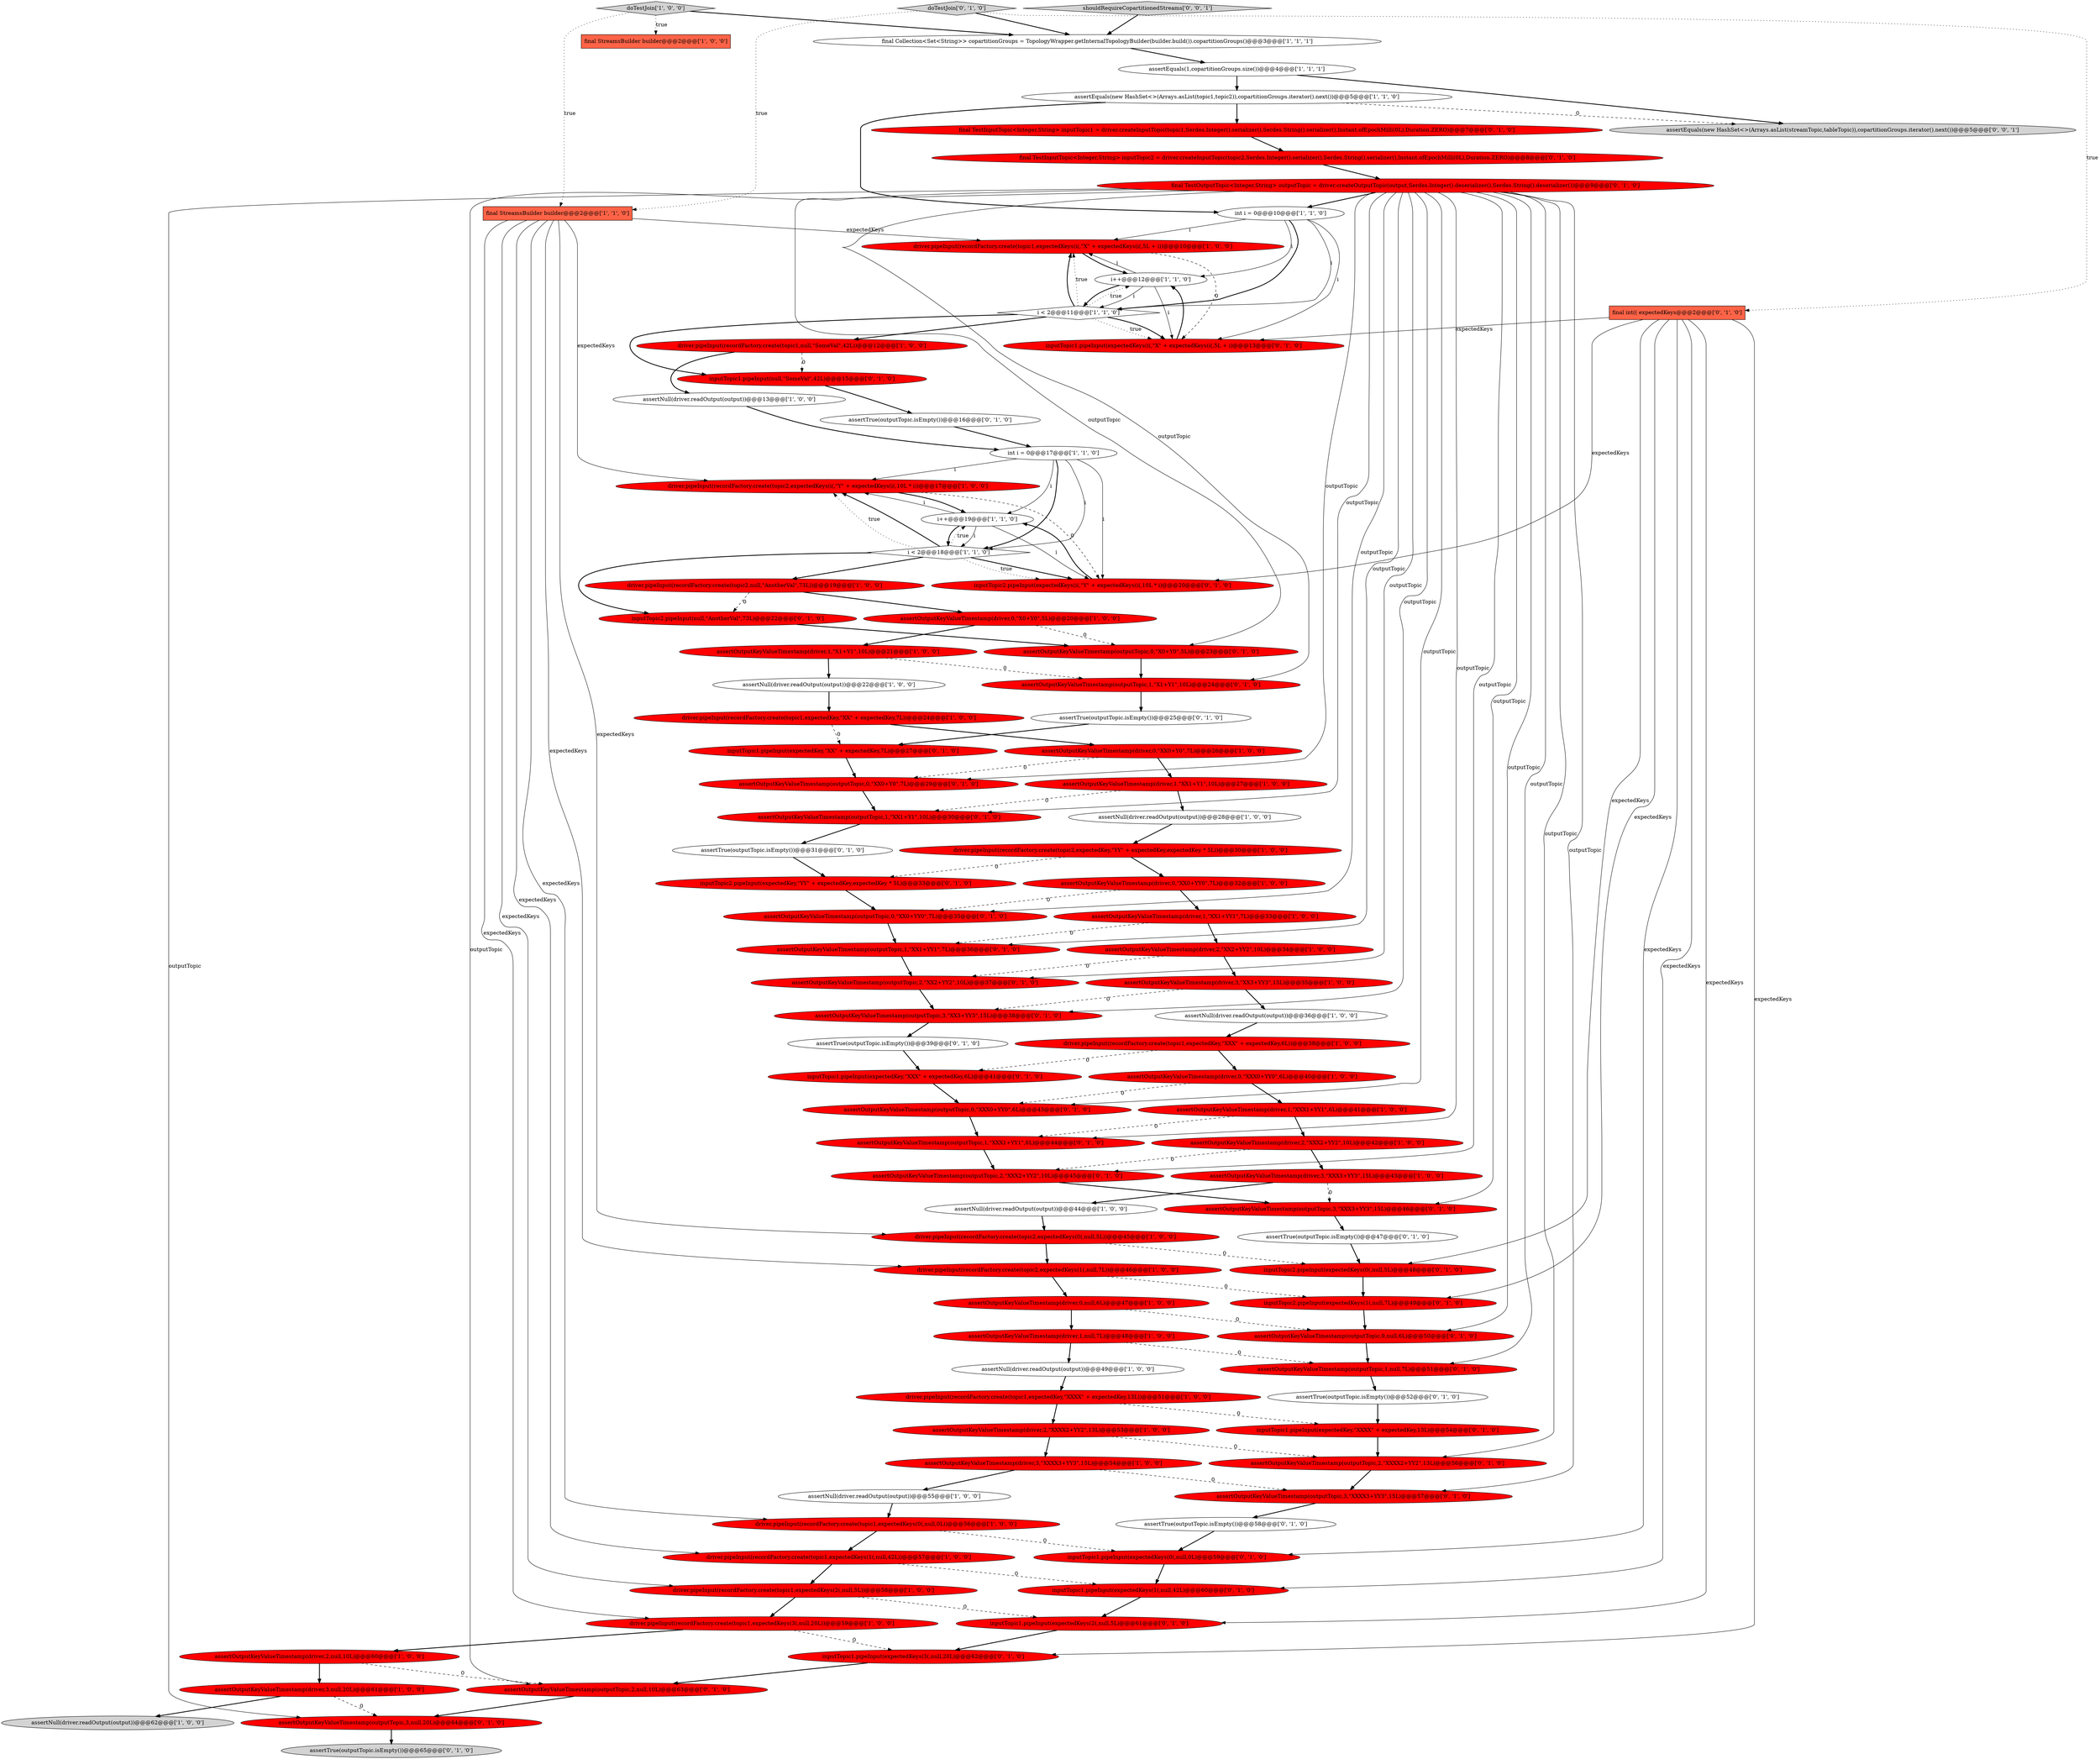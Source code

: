 digraph {
26 [style = filled, label = "assertOutputKeyValueTimestamp(driver,1,\"XX1+YY1\",7L)@@@33@@@['1', '0', '0']", fillcolor = red, shape = ellipse image = "AAA1AAABBB1BBB"];
45 [style = filled, label = "assertNull(driver.readOutput(output))@@@36@@@['1', '0', '0']", fillcolor = white, shape = ellipse image = "AAA0AAABBB1BBB"];
27 [style = filled, label = "driver.pipeInput(recordFactory.create(topic1,expectedKeys(0(,null,0L))@@@56@@@['1', '0', '0']", fillcolor = red, shape = ellipse image = "AAA1AAABBB1BBB"];
98 [style = filled, label = "assertEquals(new HashSet<>(Arrays.asList(streamTopic,tableTopic)),copartitionGroups.iterator().next())@@@5@@@['0', '0', '1']", fillcolor = lightgray, shape = ellipse image = "AAA0AAABBB3BBB"];
52 [style = filled, label = "inputTopic1.pipeInput(expectedKey,\"XX\" + expectedKey,7L)@@@27@@@['0', '1', '0']", fillcolor = red, shape = ellipse image = "AAA1AAABBB2BBB"];
89 [style = filled, label = "assertTrue(outputTopic.isEmpty())@@@31@@@['0', '1', '0']", fillcolor = white, shape = ellipse image = "AAA0AAABBB2BBB"];
20 [style = filled, label = "assertOutputKeyValueTimestamp(driver,1,\"X1+Y1\",10L)@@@21@@@['1', '0', '0']", fillcolor = red, shape = ellipse image = "AAA1AAABBB1BBB"];
32 [style = filled, label = "final StreamsBuilder builder@@@2@@@['1', '1', '0']", fillcolor = tomato, shape = box image = "AAA0AAABBB1BBB"];
5 [style = filled, label = "i++@@@12@@@['1', '1', '0']", fillcolor = white, shape = ellipse image = "AAA0AAABBB1BBB"];
3 [style = filled, label = "driver.pipeInput(recordFactory.create(topic1,expectedKeys(3(,null,20L))@@@59@@@['1', '0', '0']", fillcolor = red, shape = ellipse image = "AAA1AAABBB1BBB"];
85 [style = filled, label = "inputTopic2.pipeInput(expectedKeys(1(,null,7L)@@@49@@@['0', '1', '0']", fillcolor = red, shape = ellipse image = "AAA1AAABBB2BBB"];
66 [style = filled, label = "assertTrue(outputTopic.isEmpty())@@@25@@@['0', '1', '0']", fillcolor = white, shape = ellipse image = "AAA0AAABBB2BBB"];
88 [style = filled, label = "assertOutputKeyValueTimestamp(outputTopic,1,null,7L)@@@51@@@['0', '1', '0']", fillcolor = red, shape = ellipse image = "AAA1AAABBB2BBB"];
56 [style = filled, label = "assertOutputKeyValueTimestamp(outputTopic,2,\"XX2+YY2\",10L)@@@37@@@['0', '1', '0']", fillcolor = red, shape = ellipse image = "AAA1AAABBB2BBB"];
6 [style = filled, label = "assertOutputKeyValueTimestamp(driver,0,\"XX0+Y0\",7L)@@@26@@@['1', '0', '0']", fillcolor = red, shape = ellipse image = "AAA1AAABBB1BBB"];
97 [style = filled, label = "shouldRequireCopartitionedStreams['0', '0', '1']", fillcolor = lightgray, shape = diamond image = "AAA0AAABBB3BBB"];
37 [style = filled, label = "assertNull(driver.readOutput(output))@@@55@@@['1', '0', '0']", fillcolor = white, shape = ellipse image = "AAA0AAABBB1BBB"];
78 [style = filled, label = "assertOutputKeyValueTimestamp(outputTopic,3,null,20L)@@@64@@@['0', '1', '0']", fillcolor = red, shape = ellipse image = "AAA1AAABBB2BBB"];
49 [style = filled, label = "driver.pipeInput(recordFactory.create(topic1,expectedKey,\"XXXX\" + expectedKey,13L))@@@51@@@['1', '0', '0']", fillcolor = red, shape = ellipse image = "AAA1AAABBB1BBB"];
95 [style = filled, label = "assertOutputKeyValueTimestamp(outputTopic,1,\"XX1+Y1\",10L)@@@30@@@['0', '1', '0']", fillcolor = red, shape = ellipse image = "AAA1AAABBB2BBB"];
72 [style = filled, label = "assertOutputKeyValueTimestamp(outputTopic,3,\"XXX3+YY3\",15L)@@@46@@@['0', '1', '0']", fillcolor = red, shape = ellipse image = "AAA1AAABBB2BBB"];
81 [style = filled, label = "inputTopic1.pipeInput(expectedKey,\"XXX\" + expectedKey,6L)@@@41@@@['0', '1', '0']", fillcolor = red, shape = ellipse image = "AAA1AAABBB2BBB"];
90 [style = filled, label = "assertTrue(outputTopic.isEmpty())@@@58@@@['0', '1', '0']", fillcolor = white, shape = ellipse image = "AAA0AAABBB2BBB"];
50 [style = filled, label = "i < 2@@@11@@@['1', '1', '0']", fillcolor = white, shape = diamond image = "AAA0AAABBB1BBB"];
76 [style = filled, label = "assertOutputKeyValueTimestamp(outputTopic,3,\"XX3+YY3\",15L)@@@38@@@['0', '1', '0']", fillcolor = red, shape = ellipse image = "AAA1AAABBB2BBB"];
46 [style = filled, label = "assertOutputKeyValueTimestamp(driver,1,null,7L)@@@48@@@['1', '0', '0']", fillcolor = red, shape = ellipse image = "AAA1AAABBB1BBB"];
8 [style = filled, label = "assertOutputKeyValueTimestamp(driver,2,\"XXXX2+YY2\",13L)@@@53@@@['1', '0', '0']", fillcolor = red, shape = ellipse image = "AAA1AAABBB1BBB"];
82 [style = filled, label = "assertOutputKeyValueTimestamp(outputTopic,0,\"XX0+YY0\",7L)@@@35@@@['0', '1', '0']", fillcolor = red, shape = ellipse image = "AAA1AAABBB2BBB"];
4 [style = filled, label = "assertNull(driver.readOutput(output))@@@49@@@['1', '0', '0']", fillcolor = white, shape = ellipse image = "AAA0AAABBB1BBB"];
39 [style = filled, label = "final Collection<Set<String>> copartitionGroups = TopologyWrapper.getInternalTopologyBuilder(builder.build()).copartitionGroups()@@@3@@@['1', '1', '1']", fillcolor = white, shape = ellipse image = "AAA0AAABBB1BBB"];
9 [style = filled, label = "driver.pipeInput(recordFactory.create(topic1,null,\"SomeVal\",42L))@@@12@@@['1', '0', '0']", fillcolor = red, shape = ellipse image = "AAA1AAABBB1BBB"];
75 [style = filled, label = "assertOutputKeyValueTimestamp(outputTopic,2,null,10L)@@@63@@@['0', '1', '0']", fillcolor = red, shape = ellipse image = "AAA1AAABBB2BBB"];
31 [style = filled, label = "driver.pipeInput(recordFactory.create(topic1,expectedKey,\"XXX\" + expectedKey,6L))@@@38@@@['1', '0', '0']", fillcolor = red, shape = ellipse image = "AAA1AAABBB1BBB"];
30 [style = filled, label = "assertNull(driver.readOutput(output))@@@62@@@['1', '0', '0']", fillcolor = lightgray, shape = ellipse image = "AAA0AAABBB1BBB"];
2 [style = filled, label = "assertOutputKeyValueTimestamp(driver,3,\"XXX3+YY3\",15L)@@@43@@@['1', '0', '0']", fillcolor = red, shape = ellipse image = "AAA1AAABBB1BBB"];
35 [style = filled, label = "driver.pipeInput(recordFactory.create(topic2,expectedKeys(i(,\"Y\" + expectedKeys(i(,10L * i))@@@17@@@['1', '0', '0']", fillcolor = red, shape = ellipse image = "AAA1AAABBB1BBB"];
1 [style = filled, label = "int i = 0@@@10@@@['1', '1', '0']", fillcolor = white, shape = ellipse image = "AAA0AAABBB1BBB"];
84 [style = filled, label = "doTestJoin['0', '1', '0']", fillcolor = lightgray, shape = diamond image = "AAA0AAABBB2BBB"];
55 [style = filled, label = "assertTrue(outputTopic.isEmpty())@@@16@@@['0', '1', '0']", fillcolor = white, shape = ellipse image = "AAA0AAABBB2BBB"];
54 [style = filled, label = "assertOutputKeyValueTimestamp(outputTopic,0,\"X0+Y0\",5L)@@@23@@@['0', '1', '0']", fillcolor = red, shape = ellipse image = "AAA1AAABBB2BBB"];
70 [style = filled, label = "assertOutputKeyValueTimestamp(outputTopic,2,\"XXX2+YY2\",10L)@@@45@@@['0', '1', '0']", fillcolor = red, shape = ellipse image = "AAA1AAABBB2BBB"];
61 [style = filled, label = "assertOutputKeyValueTimestamp(outputTopic,1,\"XXX1+YY1\",6L)@@@44@@@['0', '1', '0']", fillcolor = red, shape = ellipse image = "AAA1AAABBB2BBB"];
42 [style = filled, label = "assertOutputKeyValueTimestamp(driver,1,\"XX1+Y1\",10L)@@@27@@@['1', '0', '0']", fillcolor = red, shape = ellipse image = "AAA1AAABBB1BBB"];
58 [style = filled, label = "assertTrue(outputTopic.isEmpty())@@@52@@@['0', '1', '0']", fillcolor = white, shape = ellipse image = "AAA0AAABBB2BBB"];
12 [style = filled, label = "driver.pipeInput(recordFactory.create(topic1,expectedKeys(2(,null,5L))@@@58@@@['1', '0', '0']", fillcolor = red, shape = ellipse image = "AAA1AAABBB1BBB"];
69 [style = filled, label = "inputTopic1.pipeInput(expectedKeys(0(,null,0L)@@@59@@@['0', '1', '0']", fillcolor = red, shape = ellipse image = "AAA1AAABBB2BBB"];
21 [style = filled, label = "assertOutputKeyValueTimestamp(driver,0,\"XX0+YY0\",7L)@@@32@@@['1', '0', '0']", fillcolor = red, shape = ellipse image = "AAA1AAABBB1BBB"];
0 [style = filled, label = "driver.pipeInput(recordFactory.create(topic2,expectedKeys(1(,null,7L))@@@46@@@['1', '0', '0']", fillcolor = red, shape = ellipse image = "AAA1AAABBB1BBB"];
94 [style = filled, label = "final TestInputTopic<Integer,String> inputTopic2 = driver.createInputTopic(topic2,Serdes.Integer().serializer(),Serdes.String().serializer(),Instant.ofEpochMilli(0L),Duration.ZERO)@@@8@@@['0', '1', '0']", fillcolor = red, shape = ellipse image = "AAA1AAABBB2BBB"];
68 [style = filled, label = "assertOutputKeyValueTimestamp(outputTopic,0,null,6L)@@@50@@@['0', '1', '0']", fillcolor = red, shape = ellipse image = "AAA1AAABBB2BBB"];
86 [style = filled, label = "inputTopic1.pipeInput(expectedKeys(2(,null,5L)@@@61@@@['0', '1', '0']", fillcolor = red, shape = ellipse image = "AAA1AAABBB2BBB"];
47 [style = filled, label = "assertEquals(new HashSet<>(Arrays.asList(topic1,topic2)),copartitionGroups.iterator().next())@@@5@@@['1', '1', '0']", fillcolor = white, shape = ellipse image = "AAA0AAABBB1BBB"];
48 [style = filled, label = "i++@@@19@@@['1', '1', '0']", fillcolor = white, shape = ellipse image = "AAA0AAABBB1BBB"];
57 [style = filled, label = "inputTopic1.pipeInput(expectedKeys(3(,null,20L)@@@62@@@['0', '1', '0']", fillcolor = red, shape = ellipse image = "AAA1AAABBB2BBB"];
19 [style = filled, label = "assertOutputKeyValueTimestamp(driver,3,null,20L)@@@61@@@['1', '0', '0']", fillcolor = red, shape = ellipse image = "AAA1AAABBB1BBB"];
23 [style = filled, label = "driver.pipeInput(recordFactory.create(topic1,expectedKeys(i(,\"X\" + expectedKeys(i(,5L + i))@@@10@@@['1', '0', '0']", fillcolor = red, shape = ellipse image = "AAA1AAABBB1BBB"];
11 [style = filled, label = "assertOutputKeyValueTimestamp(driver,0,\"X0+Y0\",5L)@@@20@@@['1', '0', '0']", fillcolor = red, shape = ellipse image = "AAA1AAABBB1BBB"];
28 [style = filled, label = "assertNull(driver.readOutput(output))@@@13@@@['1', '0', '0']", fillcolor = white, shape = ellipse image = "AAA0AAABBB1BBB"];
38 [style = filled, label = "assertOutputKeyValueTimestamp(driver,0,null,6L)@@@47@@@['1', '0', '0']", fillcolor = red, shape = ellipse image = "AAA1AAABBB1BBB"];
29 [style = filled, label = "final StreamsBuilder builder@@@2@@@['1', '0', '0']", fillcolor = tomato, shape = box image = "AAA0AAABBB1BBB"];
60 [style = filled, label = "assertTrue(outputTopic.isEmpty())@@@47@@@['0', '1', '0']", fillcolor = white, shape = ellipse image = "AAA0AAABBB2BBB"];
83 [style = filled, label = "assertTrue(outputTopic.isEmpty())@@@39@@@['0', '1', '0']", fillcolor = white, shape = ellipse image = "AAA0AAABBB2BBB"];
44 [style = filled, label = "driver.pipeInput(recordFactory.create(topic1,expectedKeys(1(,null,42L))@@@57@@@['1', '0', '0']", fillcolor = red, shape = ellipse image = "AAA1AAABBB1BBB"];
24 [style = filled, label = "assertOutputKeyValueTimestamp(driver,2,null,10L)@@@60@@@['1', '0', '0']", fillcolor = red, shape = ellipse image = "AAA1AAABBB1BBB"];
79 [style = filled, label = "inputTopic2.pipeInput(expectedKey,\"YY\" + expectedKey,expectedKey * 5L)@@@33@@@['0', '1', '0']", fillcolor = red, shape = ellipse image = "AAA1AAABBB2BBB"];
25 [style = filled, label = "assertOutputKeyValueTimestamp(driver,0,\"XXX0+YY0\",6L)@@@40@@@['1', '0', '0']", fillcolor = red, shape = ellipse image = "AAA1AAABBB1BBB"];
93 [style = filled, label = "assertTrue(outputTopic.isEmpty())@@@65@@@['0', '1', '0']", fillcolor = lightgray, shape = ellipse image = "AAA0AAABBB2BBB"];
59 [style = filled, label = "final int(( expectedKeys@@@2@@@['0', '1', '0']", fillcolor = tomato, shape = box image = "AAA0AAABBB2BBB"];
41 [style = filled, label = "driver.pipeInput(recordFactory.create(topic2,expectedKey,\"YY\" + expectedKey,expectedKey * 5L))@@@30@@@['1', '0', '0']", fillcolor = red, shape = ellipse image = "AAA1AAABBB1BBB"];
53 [style = filled, label = "assertOutputKeyValueTimestamp(outputTopic,1,\"XX1+YY1\",7L)@@@36@@@['0', '1', '0']", fillcolor = red, shape = ellipse image = "AAA1AAABBB2BBB"];
64 [style = filled, label = "final TestOutputTopic<Integer,String> outputTopic = driver.createOutputTopic(output,Serdes.Integer().deserializer(),Serdes.String().deserializer())@@@9@@@['0', '1', '0']", fillcolor = red, shape = ellipse image = "AAA1AAABBB2BBB"];
62 [style = filled, label = "assertOutputKeyValueTimestamp(outputTopic,0,\"XX0+Y0\",7L)@@@29@@@['0', '1', '0']", fillcolor = red, shape = ellipse image = "AAA1AAABBB2BBB"];
33 [style = filled, label = "assertNull(driver.readOutput(output))@@@44@@@['1', '0', '0']", fillcolor = white, shape = ellipse image = "AAA0AAABBB1BBB"];
40 [style = filled, label = "driver.pipeInput(recordFactory.create(topic1,expectedKey,\"XX\" + expectedKey,7L))@@@24@@@['1', '0', '0']", fillcolor = red, shape = ellipse image = "AAA1AAABBB1BBB"];
65 [style = filled, label = "inputTopic1.pipeInput(expectedKeys(1(,null,42L)@@@60@@@['0', '1', '0']", fillcolor = red, shape = ellipse image = "AAA1AAABBB2BBB"];
43 [style = filled, label = "assertOutputKeyValueTimestamp(driver,2,\"XXX2+YY2\",10L)@@@42@@@['1', '0', '0']", fillcolor = red, shape = ellipse image = "AAA1AAABBB1BBB"];
63 [style = filled, label = "final TestInputTopic<Integer,String> inputTopic1 = driver.createInputTopic(topic1,Serdes.Integer().serializer(),Serdes.String().serializer(),Instant.ofEpochMilli(0L),Duration.ZERO)@@@7@@@['0', '1', '0']", fillcolor = red, shape = ellipse image = "AAA1AAABBB2BBB"];
80 [style = filled, label = "assertOutputKeyValueTimestamp(outputTopic,1,\"X1+Y1\",10L)@@@24@@@['0', '1', '0']", fillcolor = red, shape = ellipse image = "AAA1AAABBB2BBB"];
73 [style = filled, label = "inputTopic2.pipeInput(null,\"AnotherVal\",73L)@@@22@@@['0', '1', '0']", fillcolor = red, shape = ellipse image = "AAA1AAABBB2BBB"];
22 [style = filled, label = "assertOutputKeyValueTimestamp(driver,1,\"XXX1+YY1\",6L)@@@41@@@['1', '0', '0']", fillcolor = red, shape = ellipse image = "AAA1AAABBB1BBB"];
18 [style = filled, label = "i < 2@@@18@@@['1', '1', '0']", fillcolor = white, shape = diamond image = "AAA0AAABBB1BBB"];
7 [style = filled, label = "assertNull(driver.readOutput(output))@@@28@@@['1', '0', '0']", fillcolor = white, shape = ellipse image = "AAA0AAABBB1BBB"];
92 [style = filled, label = "assertOutputKeyValueTimestamp(outputTopic,3,\"XXXX3+YY3\",15L)@@@57@@@['0', '1', '0']", fillcolor = red, shape = ellipse image = "AAA1AAABBB2BBB"];
13 [style = filled, label = "assertEquals(1,copartitionGroups.size())@@@4@@@['1', '1', '1']", fillcolor = white, shape = ellipse image = "AAA0AAABBB1BBB"];
91 [style = filled, label = "assertOutputKeyValueTimestamp(outputTopic,2,\"XXXX2+YY2\",13L)@@@56@@@['0', '1', '0']", fillcolor = red, shape = ellipse image = "AAA1AAABBB2BBB"];
34 [style = filled, label = "assertOutputKeyValueTimestamp(driver,2,\"XX2+YY2\",10L)@@@34@@@['1', '0', '0']", fillcolor = red, shape = ellipse image = "AAA1AAABBB1BBB"];
51 [style = filled, label = "int i = 0@@@17@@@['1', '1', '0']", fillcolor = white, shape = ellipse image = "AAA0AAABBB1BBB"];
16 [style = filled, label = "doTestJoin['1', '0', '0']", fillcolor = lightgray, shape = diamond image = "AAA0AAABBB1BBB"];
17 [style = filled, label = "assertNull(driver.readOutput(output))@@@22@@@['1', '0', '0']", fillcolor = white, shape = ellipse image = "AAA0AAABBB1BBB"];
14 [style = filled, label = "driver.pipeInput(recordFactory.create(topic2,expectedKeys(0(,null,5L))@@@45@@@['1', '0', '0']", fillcolor = red, shape = ellipse image = "AAA1AAABBB1BBB"];
15 [style = filled, label = "assertOutputKeyValueTimestamp(driver,3,\"XXXX3+YY3\",15L)@@@54@@@['1', '0', '0']", fillcolor = red, shape = ellipse image = "AAA1AAABBB1BBB"];
74 [style = filled, label = "assertOutputKeyValueTimestamp(outputTopic,0,\"XXX0+YY0\",6L)@@@43@@@['0', '1', '0']", fillcolor = red, shape = ellipse image = "AAA1AAABBB2BBB"];
96 [style = filled, label = "inputTopic2.pipeInput(expectedKeys(i(,\"Y\" + expectedKeys(i(,10L * i)@@@20@@@['0', '1', '0']", fillcolor = red, shape = ellipse image = "AAA1AAABBB2BBB"];
67 [style = filled, label = "inputTopic1.pipeInput(expectedKey,\"XXXX\" + expectedKey,13L)@@@54@@@['0', '1', '0']", fillcolor = red, shape = ellipse image = "AAA1AAABBB2BBB"];
87 [style = filled, label = "inputTopic2.pipeInput(expectedKeys(0(,null,5L)@@@48@@@['0', '1', '0']", fillcolor = red, shape = ellipse image = "AAA1AAABBB2BBB"];
10 [style = filled, label = "driver.pipeInput(recordFactory.create(topic2,null,\"AnotherVal\",73L))@@@19@@@['1', '0', '0']", fillcolor = red, shape = ellipse image = "AAA1AAABBB1BBB"];
36 [style = filled, label = "assertOutputKeyValueTimestamp(driver,3,\"XX3+YY3\",15L)@@@35@@@['1', '0', '0']", fillcolor = red, shape = ellipse image = "AAA1AAABBB1BBB"];
77 [style = filled, label = "inputTopic1.pipeInput(null,\"SomeVal\",42L)@@@15@@@['0', '1', '0']", fillcolor = red, shape = ellipse image = "AAA1AAABBB2BBB"];
71 [style = filled, label = "inputTopic1.pipeInput(expectedKeys(i(,\"X\" + expectedKeys(i(,5L + i)@@@13@@@['0', '1', '0']", fillcolor = red, shape = ellipse image = "AAA1AAABBB2BBB"];
35->48 [style = bold, label=""];
13->47 [style = bold, label=""];
59->85 [style = solid, label="expectedKeys"];
1->71 [style = solid, label="i"];
18->35 [style = dotted, label="true"];
40->6 [style = bold, label=""];
6->62 [style = dashed, label="0"];
25->22 [style = bold, label=""];
37->27 [style = bold, label=""];
3->24 [style = bold, label=""];
66->52 [style = bold, label=""];
51->48 [style = solid, label="i"];
46->88 [style = dashed, label="0"];
59->86 [style = solid, label="expectedKeys"];
1->5 [style = solid, label="i"];
64->91 [style = solid, label="outputTopic"];
64->76 [style = solid, label="outputTopic"];
26->34 [style = bold, label=""];
1->50 [style = solid, label="i"];
27->44 [style = bold, label=""];
73->54 [style = bold, label=""];
78->93 [style = bold, label=""];
31->81 [style = dashed, label="0"];
55->51 [style = bold, label=""];
38->68 [style = dashed, label="0"];
84->32 [style = dotted, label="true"];
12->86 [style = dashed, label="0"];
10->73 [style = dashed, label="0"];
45->31 [style = bold, label=""];
96->48 [style = bold, label=""];
64->75 [style = solid, label="outputTopic"];
49->8 [style = bold, label=""];
48->96 [style = solid, label="i"];
21->26 [style = bold, label=""];
92->90 [style = bold, label=""];
34->56 [style = dashed, label="0"];
84->39 [style = bold, label=""];
85->68 [style = bold, label=""];
5->50 [style = solid, label="i"];
48->18 [style = solid, label="i"];
82->53 [style = bold, label=""];
18->35 [style = bold, label=""];
51->96 [style = solid, label="i"];
16->32 [style = dotted, label="true"];
48->18 [style = bold, label=""];
36->76 [style = dashed, label="0"];
32->44 [style = solid, label="expectedKeys"];
75->78 [style = bold, label=""];
64->1 [style = bold, label=""];
10->11 [style = bold, label=""];
9->77 [style = dashed, label="0"];
24->19 [style = bold, label=""];
50->23 [style = bold, label=""];
1->50 [style = bold, label=""];
49->67 [style = dashed, label="0"];
64->61 [style = solid, label="outputTopic"];
13->98 [style = bold, label=""];
11->54 [style = dashed, label="0"];
41->21 [style = bold, label=""];
0->85 [style = dashed, label="0"];
22->43 [style = bold, label=""];
32->23 [style = solid, label="expectedKeys"];
64->78 [style = solid, label="outputTopic"];
50->71 [style = dotted, label="true"];
32->35 [style = solid, label="expectedKeys"];
68->88 [style = bold, label=""];
47->63 [style = bold, label=""];
18->96 [style = bold, label=""];
64->88 [style = solid, label="outputTopic"];
44->12 [style = bold, label=""];
21->82 [style = dashed, label="0"];
0->38 [style = bold, label=""];
51->18 [style = solid, label="i"];
8->91 [style = dashed, label="0"];
80->66 [style = bold, label=""];
54->80 [style = bold, label=""];
50->77 [style = bold, label=""];
83->81 [style = bold, label=""];
46->4 [style = bold, label=""];
88->58 [style = bold, label=""];
34->36 [style = bold, label=""];
51->18 [style = bold, label=""];
2->33 [style = bold, label=""];
38->46 [style = bold, label=""];
16->39 [style = bold, label=""];
52->62 [style = bold, label=""];
53->56 [style = bold, label=""];
42->7 [style = bold, label=""];
74->61 [style = bold, label=""];
58->67 [style = bold, label=""];
61->70 [style = bold, label=""];
59->69 [style = solid, label="expectedKeys"];
32->12 [style = solid, label="expectedKeys"];
18->73 [style = bold, label=""];
64->72 [style = solid, label="outputTopic"];
86->57 [style = bold, label=""];
47->1 [style = bold, label=""];
20->80 [style = dashed, label="0"];
5->23 [style = solid, label="i"];
64->56 [style = solid, label="outputTopic"];
50->23 [style = dotted, label="true"];
14->87 [style = dashed, label="0"];
95->89 [style = bold, label=""];
64->62 [style = solid, label="outputTopic"];
31->25 [style = bold, label=""];
8->15 [style = bold, label=""];
48->35 [style = solid, label="i"];
23->5 [style = bold, label=""];
94->64 [style = bold, label=""];
87->85 [style = bold, label=""];
89->79 [style = bold, label=""];
25->74 [style = dashed, label="0"];
3->57 [style = dashed, label="0"];
39->13 [style = bold, label=""];
41->79 [style = dashed, label="0"];
6->42 [style = bold, label=""];
17->40 [style = bold, label=""];
67->91 [style = bold, label=""];
43->2 [style = bold, label=""];
71->5 [style = bold, label=""];
18->96 [style = dotted, label="true"];
79->82 [style = bold, label=""];
15->92 [style = dashed, label="0"];
47->98 [style = dashed, label="0"];
24->75 [style = dashed, label="0"];
26->53 [style = dashed, label="0"];
59->87 [style = solid, label="expectedKeys"];
64->53 [style = solid, label="outputTopic"];
64->70 [style = solid, label="outputTopic"];
1->23 [style = solid, label="i"];
9->28 [style = bold, label=""];
43->70 [style = dashed, label="0"];
64->74 [style = solid, label="outputTopic"];
32->3 [style = solid, label="expectedKeys"];
59->71 [style = solid, label="expectedKeys"];
18->10 [style = bold, label=""];
59->57 [style = solid, label="expectedKeys"];
81->74 [style = bold, label=""];
77->55 [style = bold, label=""];
7->41 [style = bold, label=""];
12->3 [style = bold, label=""];
70->72 [style = bold, label=""];
50->71 [style = bold, label=""];
50->5 [style = dotted, label="true"];
23->71 [style = dashed, label="0"];
32->14 [style = solid, label="expectedKeys"];
15->37 [style = bold, label=""];
16->29 [style = dotted, label="true"];
64->82 [style = solid, label="outputTopic"];
42->95 [style = dashed, label="0"];
90->69 [style = bold, label=""];
91->92 [style = bold, label=""];
22->61 [style = dashed, label="0"];
2->72 [style = dashed, label="0"];
59->96 [style = solid, label="expectedKeys"];
64->92 [style = solid, label="outputTopic"];
69->65 [style = bold, label=""];
11->20 [style = bold, label=""];
33->14 [style = bold, label=""];
65->86 [style = bold, label=""];
20->17 [style = bold, label=""];
40->52 [style = dashed, label="0"];
50->9 [style = bold, label=""];
44->65 [style = dashed, label="0"];
64->95 [style = solid, label="outputTopic"];
19->78 [style = dashed, label="0"];
59->65 [style = solid, label="expectedKeys"];
32->27 [style = solid, label="expectedKeys"];
51->35 [style = solid, label="i"];
63->94 [style = bold, label=""];
18->48 [style = dotted, label="true"];
5->71 [style = solid, label="i"];
64->68 [style = solid, label="outputTopic"];
28->51 [style = bold, label=""];
72->60 [style = bold, label=""];
57->75 [style = bold, label=""];
60->87 [style = bold, label=""];
97->39 [style = bold, label=""];
35->96 [style = dashed, label="0"];
64->54 [style = solid, label="outputTopic"];
76->83 [style = bold, label=""];
32->0 [style = solid, label="expectedKeys"];
14->0 [style = bold, label=""];
4->49 [style = bold, label=""];
27->69 [style = dashed, label="0"];
62->95 [style = bold, label=""];
56->76 [style = bold, label=""];
36->45 [style = bold, label=""];
5->50 [style = bold, label=""];
84->59 [style = dotted, label="true"];
64->80 [style = solid, label="outputTopic"];
19->30 [style = bold, label=""];
}
